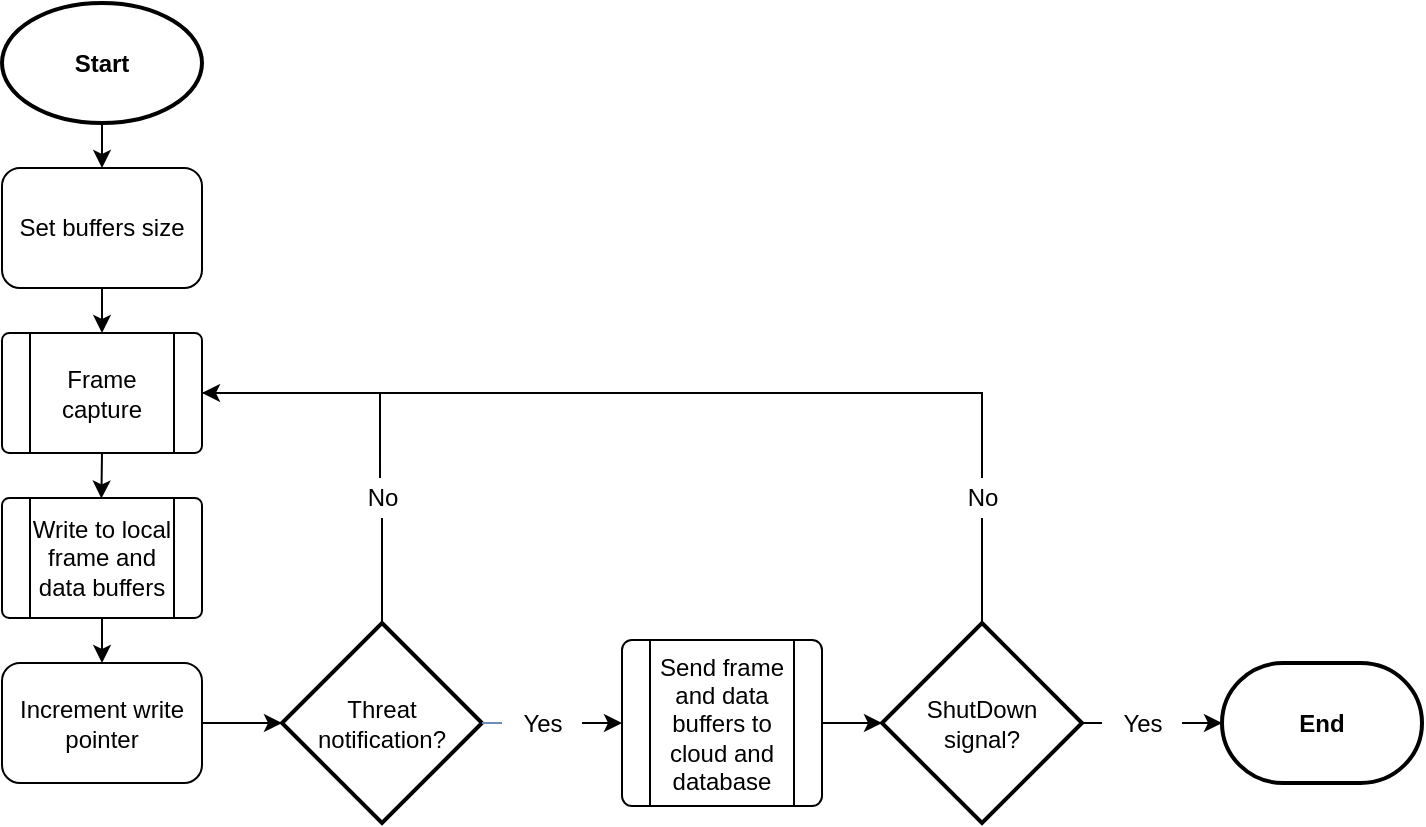 <mxfile version="12.3.2" type="device" pages="1"><diagram id="1-WaTlpMdVYWCHHgDWri" name="Page-1"><mxGraphModel dx="1046" dy="685" grid="1" gridSize="10" guides="1" tooltips="1" connect="1" arrows="1" fold="1" page="1" pageScale="1" pageWidth="1169" pageHeight="827" math="0" shadow="0"><root><mxCell id="0"/><mxCell id="1" parent="0"/><mxCell id="bSdqHbRH-LmrSWcyZxmQ-26" style="edgeStyle=orthogonalEdgeStyle;rounded=0;orthogonalLoop=1;jettySize=auto;html=1;exitX=0.5;exitY=1;exitDx=0;exitDy=0;exitPerimeter=0;entryX=0.5;entryY=0;entryDx=0;entryDy=0;endArrow=classic;endFill=1;" edge="1" parent="1" source="bSdqHbRH-LmrSWcyZxmQ-4" target="bSdqHbRH-LmrSWcyZxmQ-11"><mxGeometry relative="1" as="geometry"/></mxCell><mxCell id="bSdqHbRH-LmrSWcyZxmQ-4" value="&lt;b&gt;Start&lt;/b&gt;" style="strokeWidth=2;html=1;shape=mxgraph.flowchart.start_1;whiteSpace=wrap;" vertex="1" parent="1"><mxGeometry x="270" y="142.5" width="100" height="60" as="geometry"/></mxCell><mxCell id="bSdqHbRH-LmrSWcyZxmQ-5" value="&lt;b&gt;End&lt;/b&gt;" style="strokeWidth=2;html=1;shape=mxgraph.flowchart.terminator;whiteSpace=wrap;" vertex="1" parent="1"><mxGeometry x="880" y="472.5" width="100" height="60" as="geometry"/></mxCell><mxCell id="bSdqHbRH-LmrSWcyZxmQ-6" value="Frame capture" style="verticalLabelPosition=middle;verticalAlign=middle;html=1;shape=process;whiteSpace=wrap;rounded=1;size=0.14;arcSize=6;labelPosition=center;align=center;" vertex="1" parent="1"><mxGeometry x="270" y="307.5" width="100" height="60" as="geometry"/></mxCell><mxCell id="bSdqHbRH-LmrSWcyZxmQ-23" style="edgeStyle=orthogonalEdgeStyle;rounded=0;orthogonalLoop=1;jettySize=auto;html=1;exitX=0.5;exitY=1;exitDx=0;exitDy=0;entryX=0.5;entryY=0;entryDx=0;entryDy=0;entryPerimeter=0;endArrow=classic;endFill=1;" edge="1" parent="1" source="bSdqHbRH-LmrSWcyZxmQ-6"><mxGeometry relative="1" as="geometry"><mxPoint x="319.69" y="450.241" as="sourcePoint"/><mxPoint x="319.69" y="390.241" as="targetPoint"/></mxGeometry></mxCell><mxCell id="bSdqHbRH-LmrSWcyZxmQ-30" style="edgeStyle=orthogonalEdgeStyle;rounded=0;orthogonalLoop=1;jettySize=auto;html=1;exitX=0.467;exitY=0;exitDx=0;exitDy=0;exitPerimeter=0;entryX=1;entryY=0.5;entryDx=0;entryDy=0;endArrow=classic;endFill=1;" edge="1" parent="1" source="bSdqHbRH-LmrSWcyZxmQ-14" target="bSdqHbRH-LmrSWcyZxmQ-6"><mxGeometry relative="1" as="geometry"><mxPoint x="583.862" y="413.397" as="targetPoint"/></mxGeometry></mxCell><mxCell id="bSdqHbRH-LmrSWcyZxmQ-25" style="edgeStyle=orthogonalEdgeStyle;rounded=0;orthogonalLoop=1;jettySize=auto;html=1;exitX=0.5;exitY=1;exitDx=0;exitDy=0;entryX=0.5;entryY=0;entryDx=0;entryDy=0;endArrow=classic;endFill=1;" edge="1" parent="1" source="bSdqHbRH-LmrSWcyZxmQ-11" target="bSdqHbRH-LmrSWcyZxmQ-6"><mxGeometry relative="1" as="geometry"/></mxCell><mxCell id="bSdqHbRH-LmrSWcyZxmQ-11" value="Set buffers size" style="rounded=1;whiteSpace=wrap;html=1;" vertex="1" parent="1"><mxGeometry x="270" y="225" width="100" height="60" as="geometry"/></mxCell><mxCell id="bSdqHbRH-LmrSWcyZxmQ-51" style="edgeStyle=orthogonalEdgeStyle;rounded=0;orthogonalLoop=1;jettySize=auto;html=1;exitX=1;exitY=0.5;exitDx=0;exitDy=0;entryX=0;entryY=0.5;entryDx=0;entryDy=0;entryPerimeter=0;endArrow=classic;endFill=1;" edge="1" parent="1" source="bSdqHbRH-LmrSWcyZxmQ-18" target="bSdqHbRH-LmrSWcyZxmQ-50"><mxGeometry relative="1" as="geometry"/></mxCell><mxCell id="bSdqHbRH-LmrSWcyZxmQ-18" value="Send frame and data buffers to cloud and database" style="verticalLabelPosition=middle;verticalAlign=middle;html=1;shape=process;whiteSpace=wrap;rounded=1;size=0.14;arcSize=6;labelPosition=center;align=center;" vertex="1" parent="1"><mxGeometry x="580" y="461" width="100" height="83" as="geometry"/></mxCell><mxCell id="bSdqHbRH-LmrSWcyZxmQ-46" value="Yes&lt;br&gt;" style="text;html=1;align=center;verticalAlign=middle;resizable=0;points=[];;autosize=1;" vertex="1" parent="1"><mxGeometry x="420" y="490" width="40" height="20" as="geometry"/></mxCell><mxCell id="bSdqHbRH-LmrSWcyZxmQ-45" value="Yes&lt;br&gt;" style="text;html=1;align=center;verticalAlign=middle;resizable=0;points=[];;autosize=1;" vertex="1" parent="1"><mxGeometry x="420" y="490" width="40" height="20" as="geometry"/></mxCell><mxCell id="bSdqHbRH-LmrSWcyZxmQ-47" style="edgeStyle=orthogonalEdgeStyle;rounded=0;orthogonalLoop=1;jettySize=auto;html=1;exitX=1;exitY=0.5;exitDx=0;exitDy=0;exitPerimeter=0;entryX=0;entryY=0.5;entryDx=0;entryDy=0;endArrow=classic;endFill=1;" edge="1" parent="1" source="bSdqHbRH-LmrSWcyZxmQ-44" target="bSdqHbRH-LmrSWcyZxmQ-18"><mxGeometry relative="1" as="geometry"/></mxCell><mxCell id="bSdqHbRH-LmrSWcyZxmQ-28" value="Threat &lt;br&gt;notification?" style="strokeWidth=2;html=1;shape=mxgraph.flowchart.decision;whiteSpace=wrap;" vertex="1" parent="1"><mxGeometry x="410" y="452.5" width="100" height="100" as="geometry"/></mxCell><mxCell id="bSdqHbRH-LmrSWcyZxmQ-14" value="No&lt;br&gt;" style="text;html=1;align=center;verticalAlign=middle;resizable=0;points=[];;autosize=1;" vertex="1" parent="1"><mxGeometry x="445" y="380" width="30" height="20" as="geometry"/></mxCell><mxCell id="bSdqHbRH-LmrSWcyZxmQ-31" style="edgeStyle=orthogonalEdgeStyle;rounded=0;orthogonalLoop=1;jettySize=auto;html=1;exitX=0.5;exitY=0;exitDx=0;exitDy=0;exitPerimeter=0;endArrow=none;endFill=0;" edge="1" parent="1" source="bSdqHbRH-LmrSWcyZxmQ-28" target="bSdqHbRH-LmrSWcyZxmQ-14"><mxGeometry relative="1" as="geometry"><mxPoint x="484.034" y="413.397" as="sourcePoint"/><mxPoint x="564" y="413.5" as="targetPoint"/></mxGeometry></mxCell><mxCell id="bSdqHbRH-LmrSWcyZxmQ-40" style="edgeStyle=orthogonalEdgeStyle;rounded=0;orthogonalLoop=1;jettySize=auto;html=1;exitX=0.5;exitY=1;exitDx=0;exitDy=0;entryX=0.5;entryY=0;entryDx=0;entryDy=0;endArrow=classic;endFill=1;" edge="1" parent="1" source="bSdqHbRH-LmrSWcyZxmQ-38" target="bSdqHbRH-LmrSWcyZxmQ-39"><mxGeometry relative="1" as="geometry"/></mxCell><mxCell id="bSdqHbRH-LmrSWcyZxmQ-38" value="Write to local frame and data buffers" style="verticalLabelPosition=middle;verticalAlign=middle;html=1;shape=process;whiteSpace=wrap;rounded=1;size=0.14;arcSize=6;labelPosition=center;align=center;" vertex="1" parent="1"><mxGeometry x="270" y="390" width="100" height="60" as="geometry"/></mxCell><mxCell id="bSdqHbRH-LmrSWcyZxmQ-41" style="edgeStyle=orthogonalEdgeStyle;rounded=0;orthogonalLoop=1;jettySize=auto;html=1;exitX=1;exitY=0.5;exitDx=0;exitDy=0;entryX=0;entryY=0.5;entryDx=0;entryDy=0;entryPerimeter=0;endArrow=classic;endFill=1;" edge="1" parent="1" source="bSdqHbRH-LmrSWcyZxmQ-39" target="bSdqHbRH-LmrSWcyZxmQ-28"><mxGeometry relative="1" as="geometry"/></mxCell><mxCell id="bSdqHbRH-LmrSWcyZxmQ-39" value="Increment write pointer" style="rounded=1;whiteSpace=wrap;html=1;" vertex="1" parent="1"><mxGeometry x="270" y="472.5" width="100" height="60" as="geometry"/></mxCell><mxCell id="bSdqHbRH-LmrSWcyZxmQ-44" value="Yes&lt;br&gt;" style="text;html=1;align=center;verticalAlign=middle;resizable=0;points=[];;autosize=1;" vertex="1" parent="1"><mxGeometry x="520" y="492.5" width="40" height="20" as="geometry"/></mxCell><mxCell id="bSdqHbRH-LmrSWcyZxmQ-49" style="edgeStyle=orthogonalEdgeStyle;rounded=0;orthogonalLoop=1;jettySize=auto;html=1;exitX=1;exitY=0.5;exitDx=0;exitDy=0;exitPerimeter=0;entryX=0;entryY=0.5;entryDx=0;entryDy=0;endArrow=none;endFill=0;fillColor=#dae8fc;strokeColor=#6c8ebf;" edge="1" parent="1" source="bSdqHbRH-LmrSWcyZxmQ-28" target="bSdqHbRH-LmrSWcyZxmQ-44"><mxGeometry relative="1" as="geometry"><mxPoint x="520.095" y="502.333" as="sourcePoint"/><mxPoint x="600.095" y="502.333" as="targetPoint"/></mxGeometry></mxCell><mxCell id="bSdqHbRH-LmrSWcyZxmQ-56" style="edgeStyle=orthogonalEdgeStyle;rounded=0;orthogonalLoop=1;jettySize=auto;html=1;exitX=1;exitY=0.5;exitDx=0;exitDy=0;exitPerimeter=0;entryX=0;entryY=0.5;entryDx=0;entryDy=0;entryPerimeter=0;endArrow=classic;endFill=1;" edge="1" parent="1" source="bSdqHbRH-LmrSWcyZxmQ-55" target="bSdqHbRH-LmrSWcyZxmQ-5"><mxGeometry relative="1" as="geometry"/></mxCell><mxCell id="bSdqHbRH-LmrSWcyZxmQ-59" style="edgeStyle=orthogonalEdgeStyle;rounded=0;orthogonalLoop=1;jettySize=auto;html=1;exitX=0.5;exitY=0;exitDx=0;exitDy=0;exitPerimeter=0;entryX=1;entryY=0.5;entryDx=0;entryDy=0;endArrow=none;endFill=0;" edge="1" parent="1" source="bSdqHbRH-LmrSWcyZxmQ-60" target="bSdqHbRH-LmrSWcyZxmQ-6"><mxGeometry relative="1" as="geometry"/></mxCell><mxCell id="bSdqHbRH-LmrSWcyZxmQ-50" value="ShutDown &lt;br&gt;signal?" style="strokeWidth=2;html=1;shape=mxgraph.flowchart.decision;whiteSpace=wrap;" vertex="1" parent="1"><mxGeometry x="710" y="452.5" width="100" height="100" as="geometry"/></mxCell><mxCell id="bSdqHbRH-LmrSWcyZxmQ-55" value="Yes" style="text;html=1;align=center;verticalAlign=middle;resizable=0;points=[];;autosize=1;" vertex="1" parent="1"><mxGeometry x="820" y="492.5" width="40" height="20" as="geometry"/></mxCell><mxCell id="bSdqHbRH-LmrSWcyZxmQ-58" style="edgeStyle=orthogonalEdgeStyle;rounded=0;orthogonalLoop=1;jettySize=auto;html=1;exitX=1;exitY=0.5;exitDx=0;exitDy=0;exitPerimeter=0;entryX=0;entryY=0.5;entryDx=0;entryDy=0;entryPerimeter=0;endArrow=none;endFill=0;" edge="1" parent="1" source="bSdqHbRH-LmrSWcyZxmQ-50" target="bSdqHbRH-LmrSWcyZxmQ-55"><mxGeometry relative="1" as="geometry"><mxPoint x="805.286" y="502.571" as="sourcePoint"/><mxPoint x="869.857" y="502.571" as="targetPoint"/></mxGeometry></mxCell><mxCell id="bSdqHbRH-LmrSWcyZxmQ-60" value="No&lt;br&gt;" style="text;html=1;align=center;verticalAlign=middle;resizable=0;points=[];;autosize=1;" vertex="1" parent="1"><mxGeometry x="745" y="380" width="30" height="20" as="geometry"/></mxCell><mxCell id="bSdqHbRH-LmrSWcyZxmQ-61" style="edgeStyle=orthogonalEdgeStyle;rounded=0;orthogonalLoop=1;jettySize=auto;html=1;exitX=0.5;exitY=0;exitDx=0;exitDy=0;exitPerimeter=0;endArrow=none;endFill=0;" edge="1" parent="1" source="bSdqHbRH-LmrSWcyZxmQ-50" target="bSdqHbRH-LmrSWcyZxmQ-60"><mxGeometry relative="1" as="geometry"><mxPoint x="759.833" y="452.5" as="sourcePoint"/><mxPoint x="329.833" y="337.5" as="targetPoint"/></mxGeometry></mxCell></root></mxGraphModel></diagram></mxfile>